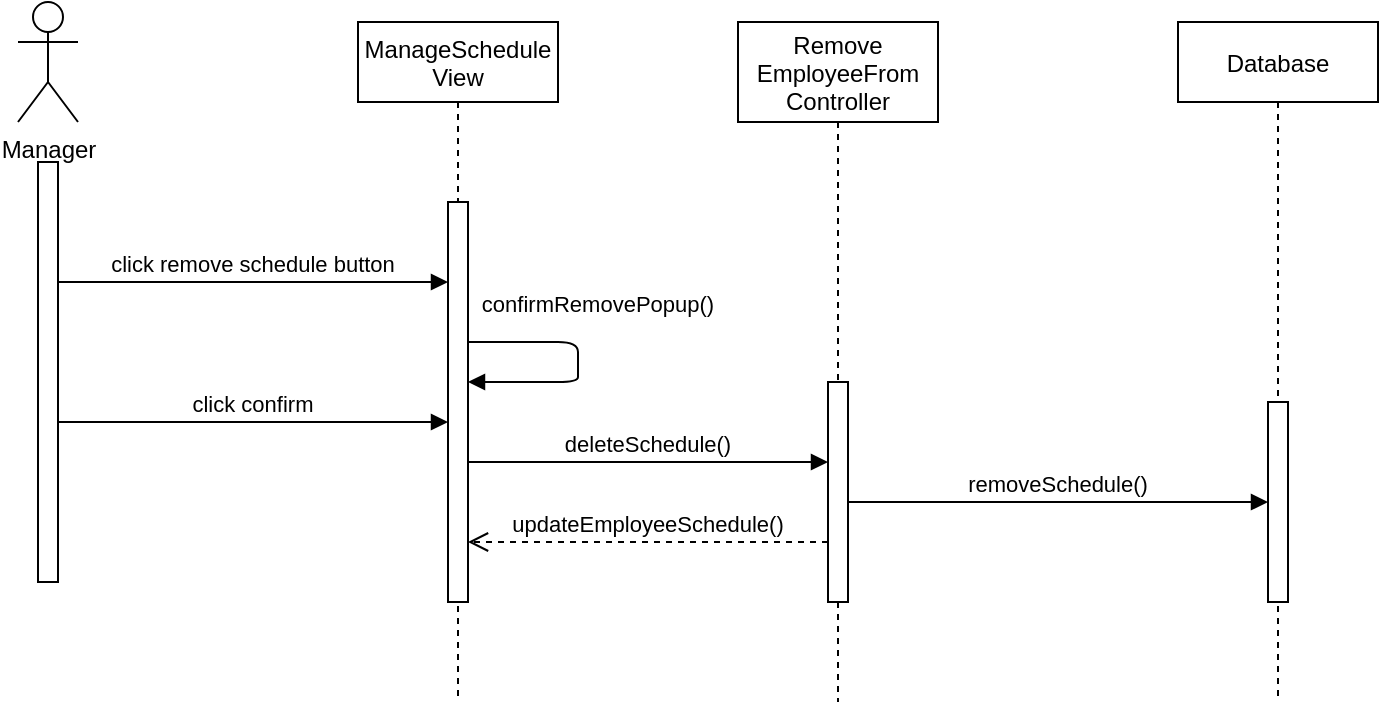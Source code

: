 <mxfile version="14.1.8" type="github">
  <diagram id="6sFaH9XQPlEQ7WS9sjVE" name="Page-1">
    <mxGraphModel dx="868" dy="451" grid="1" gridSize="10" guides="1" tooltips="1" connect="1" arrows="1" fold="1" page="1" pageScale="1" pageWidth="827" pageHeight="1169" math="0" shadow="0">
      <root>
        <mxCell id="0" />
        <mxCell id="1" parent="0" />
        <mxCell id="tzjpEH4XbiANVUCxY-lV-1" value="ManageSchedule&#xa;View" style="shape=umlLifeline;perimeter=lifelinePerimeter;container=1;collapsible=0;recursiveResize=0;rounded=0;shadow=0;strokeWidth=1;" vertex="1" parent="1">
          <mxGeometry x="220" y="80" width="100" height="340" as="geometry" />
        </mxCell>
        <mxCell id="tzjpEH4XbiANVUCxY-lV-2" value="" style="points=[];perimeter=orthogonalPerimeter;rounded=0;shadow=0;strokeWidth=1;" vertex="1" parent="tzjpEH4XbiANVUCxY-lV-1">
          <mxGeometry x="45" y="90" width="10" height="200" as="geometry" />
        </mxCell>
        <mxCell id="tzjpEH4XbiANVUCxY-lV-3" value="confirmRemovePopup()" style="verticalAlign=bottom;endArrow=block;shadow=0;strokeWidth=1;" edge="1" parent="tzjpEH4XbiANVUCxY-lV-1" source="tzjpEH4XbiANVUCxY-lV-2" target="tzjpEH4XbiANVUCxY-lV-2">
          <mxGeometry x="-0.154" y="14" relative="1" as="geometry">
            <mxPoint x="80" y="269.5" as="sourcePoint" />
            <mxPoint x="255" y="269.5" as="targetPoint" />
            <Array as="points">
              <mxPoint x="110" y="160" />
              <mxPoint x="110" y="170" />
              <mxPoint x="110" y="180" />
              <mxPoint x="80" y="180" />
            </Array>
            <mxPoint x="-4" y="-10" as="offset" />
          </mxGeometry>
        </mxCell>
        <mxCell id="tzjpEH4XbiANVUCxY-lV-4" value="Remove&#xa;EmployeeFrom&#xa;Controller" style="shape=umlLifeline;perimeter=lifelinePerimeter;container=1;collapsible=0;recursiveResize=0;rounded=0;shadow=0;strokeWidth=1;size=50;" vertex="1" parent="1">
          <mxGeometry x="410" y="80" width="100" height="340" as="geometry" />
        </mxCell>
        <mxCell id="tzjpEH4XbiANVUCxY-lV-5" value="" style="points=[];perimeter=orthogonalPerimeter;rounded=0;shadow=0;strokeWidth=1;" vertex="1" parent="tzjpEH4XbiANVUCxY-lV-4">
          <mxGeometry x="45" y="180" width="10" height="110" as="geometry" />
        </mxCell>
        <mxCell id="tzjpEH4XbiANVUCxY-lV-6" value="Manager" style="shape=umlActor;verticalLabelPosition=bottom;verticalAlign=top;html=1;outlineConnect=0;" vertex="1" parent="1">
          <mxGeometry x="50" y="70" width="30" height="60" as="geometry" />
        </mxCell>
        <mxCell id="tzjpEH4XbiANVUCxY-lV-7" value="Database" style="shape=umlLifeline;perimeter=lifelinePerimeter;container=1;collapsible=0;recursiveResize=0;rounded=0;shadow=0;strokeWidth=1;" vertex="1" parent="1">
          <mxGeometry x="630" y="80" width="100" height="340" as="geometry" />
        </mxCell>
        <mxCell id="tzjpEH4XbiANVUCxY-lV-8" value="" style="points=[];perimeter=orthogonalPerimeter;rounded=0;shadow=0;strokeWidth=1;" vertex="1" parent="tzjpEH4XbiANVUCxY-lV-7">
          <mxGeometry x="45" y="190" width="10" height="100" as="geometry" />
        </mxCell>
        <mxCell id="tzjpEH4XbiANVUCxY-lV-9" value="" style="points=[];perimeter=orthogonalPerimeter;rounded=0;shadow=0;strokeWidth=1;" vertex="1" parent="1">
          <mxGeometry x="60" y="150" width="10" height="210" as="geometry" />
        </mxCell>
        <mxCell id="tzjpEH4XbiANVUCxY-lV-10" value="click remove schedule button" style="verticalAlign=bottom;endArrow=block;shadow=0;strokeWidth=1;" edge="1" parent="1" target="tzjpEH4XbiANVUCxY-lV-2">
          <mxGeometry relative="1" as="geometry">
            <mxPoint x="70" y="210" as="sourcePoint" />
            <mxPoint x="245" y="210" as="targetPoint" />
            <Array as="points">
              <mxPoint x="120" y="210" />
            </Array>
          </mxGeometry>
        </mxCell>
        <mxCell id="tzjpEH4XbiANVUCxY-lV-11" value="removeSchedule()" style="verticalAlign=bottom;endArrow=block;shadow=0;strokeWidth=1;" edge="1" parent="1" source="tzjpEH4XbiANVUCxY-lV-5" target="tzjpEH4XbiANVUCxY-lV-8">
          <mxGeometry relative="1" as="geometry">
            <mxPoint x="480" y="390" as="sourcePoint" />
            <mxPoint x="680" y="390" as="targetPoint" />
            <Array as="points">
              <mxPoint x="540" y="320" />
            </Array>
          </mxGeometry>
        </mxCell>
        <mxCell id="tzjpEH4XbiANVUCxY-lV-12" value="click confirm" style="verticalAlign=bottom;endArrow=block;shadow=0;strokeWidth=1;" edge="1" parent="1">
          <mxGeometry relative="1" as="geometry">
            <mxPoint x="70" y="280" as="sourcePoint" />
            <mxPoint x="265" y="280" as="targetPoint" />
            <Array as="points">
              <mxPoint x="120" y="280" />
            </Array>
          </mxGeometry>
        </mxCell>
        <mxCell id="tzjpEH4XbiANVUCxY-lV-13" value="deleteSchedule()" style="verticalAlign=bottom;endArrow=block;shadow=0;strokeWidth=1;" edge="1" parent="1" source="tzjpEH4XbiANVUCxY-lV-2" target="tzjpEH4XbiANVUCxY-lV-5">
          <mxGeometry relative="1" as="geometry">
            <mxPoint x="280" y="310" as="sourcePoint" />
            <mxPoint x="530" y="300" as="targetPoint" />
            <Array as="points">
              <mxPoint x="395" y="300" />
            </Array>
          </mxGeometry>
        </mxCell>
        <mxCell id="tzjpEH4XbiANVUCxY-lV-14" value="updateEmployeeSchedule()" style="verticalAlign=bottom;endArrow=open;dashed=1;endSize=8;shadow=0;strokeWidth=1;" edge="1" parent="1" source="tzjpEH4XbiANVUCxY-lV-5" target="tzjpEH4XbiANVUCxY-lV-2">
          <mxGeometry relative="1" as="geometry">
            <mxPoint x="250" y="270" as="targetPoint" />
            <mxPoint x="340" y="290" as="sourcePoint" />
            <Array as="points">
              <mxPoint x="390" y="340" />
            </Array>
          </mxGeometry>
        </mxCell>
      </root>
    </mxGraphModel>
  </diagram>
</mxfile>
